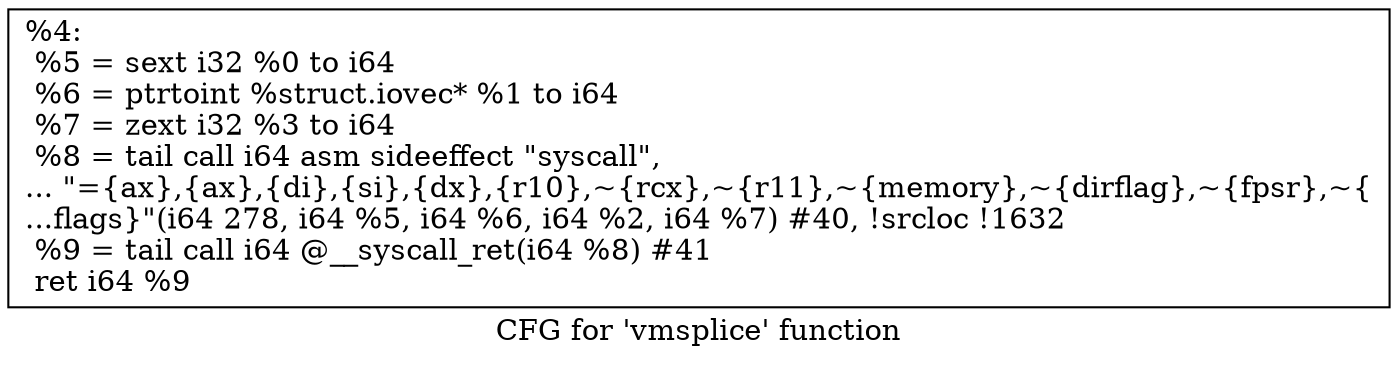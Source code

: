 digraph "CFG for 'vmsplice' function" {
	label="CFG for 'vmsplice' function";

	Node0x1ec44f0 [shape=record,label="{%4:\l  %5 = sext i32 %0 to i64\l  %6 = ptrtoint %struct.iovec* %1 to i64\l  %7 = zext i32 %3 to i64\l  %8 = tail call i64 asm sideeffect \"syscall\",\l... \"=\{ax\},\{ax\},\{di\},\{si\},\{dx\},\{r10\},~\{rcx\},~\{r11\},~\{memory\},~\{dirflag\},~\{fpsr\},~\{\l...flags\}\"(i64 278, i64 %5, i64 %6, i64 %2, i64 %7) #40, !srcloc !1632\l  %9 = tail call i64 @__syscall_ret(i64 %8) #41\l  ret i64 %9\l}"];
}
